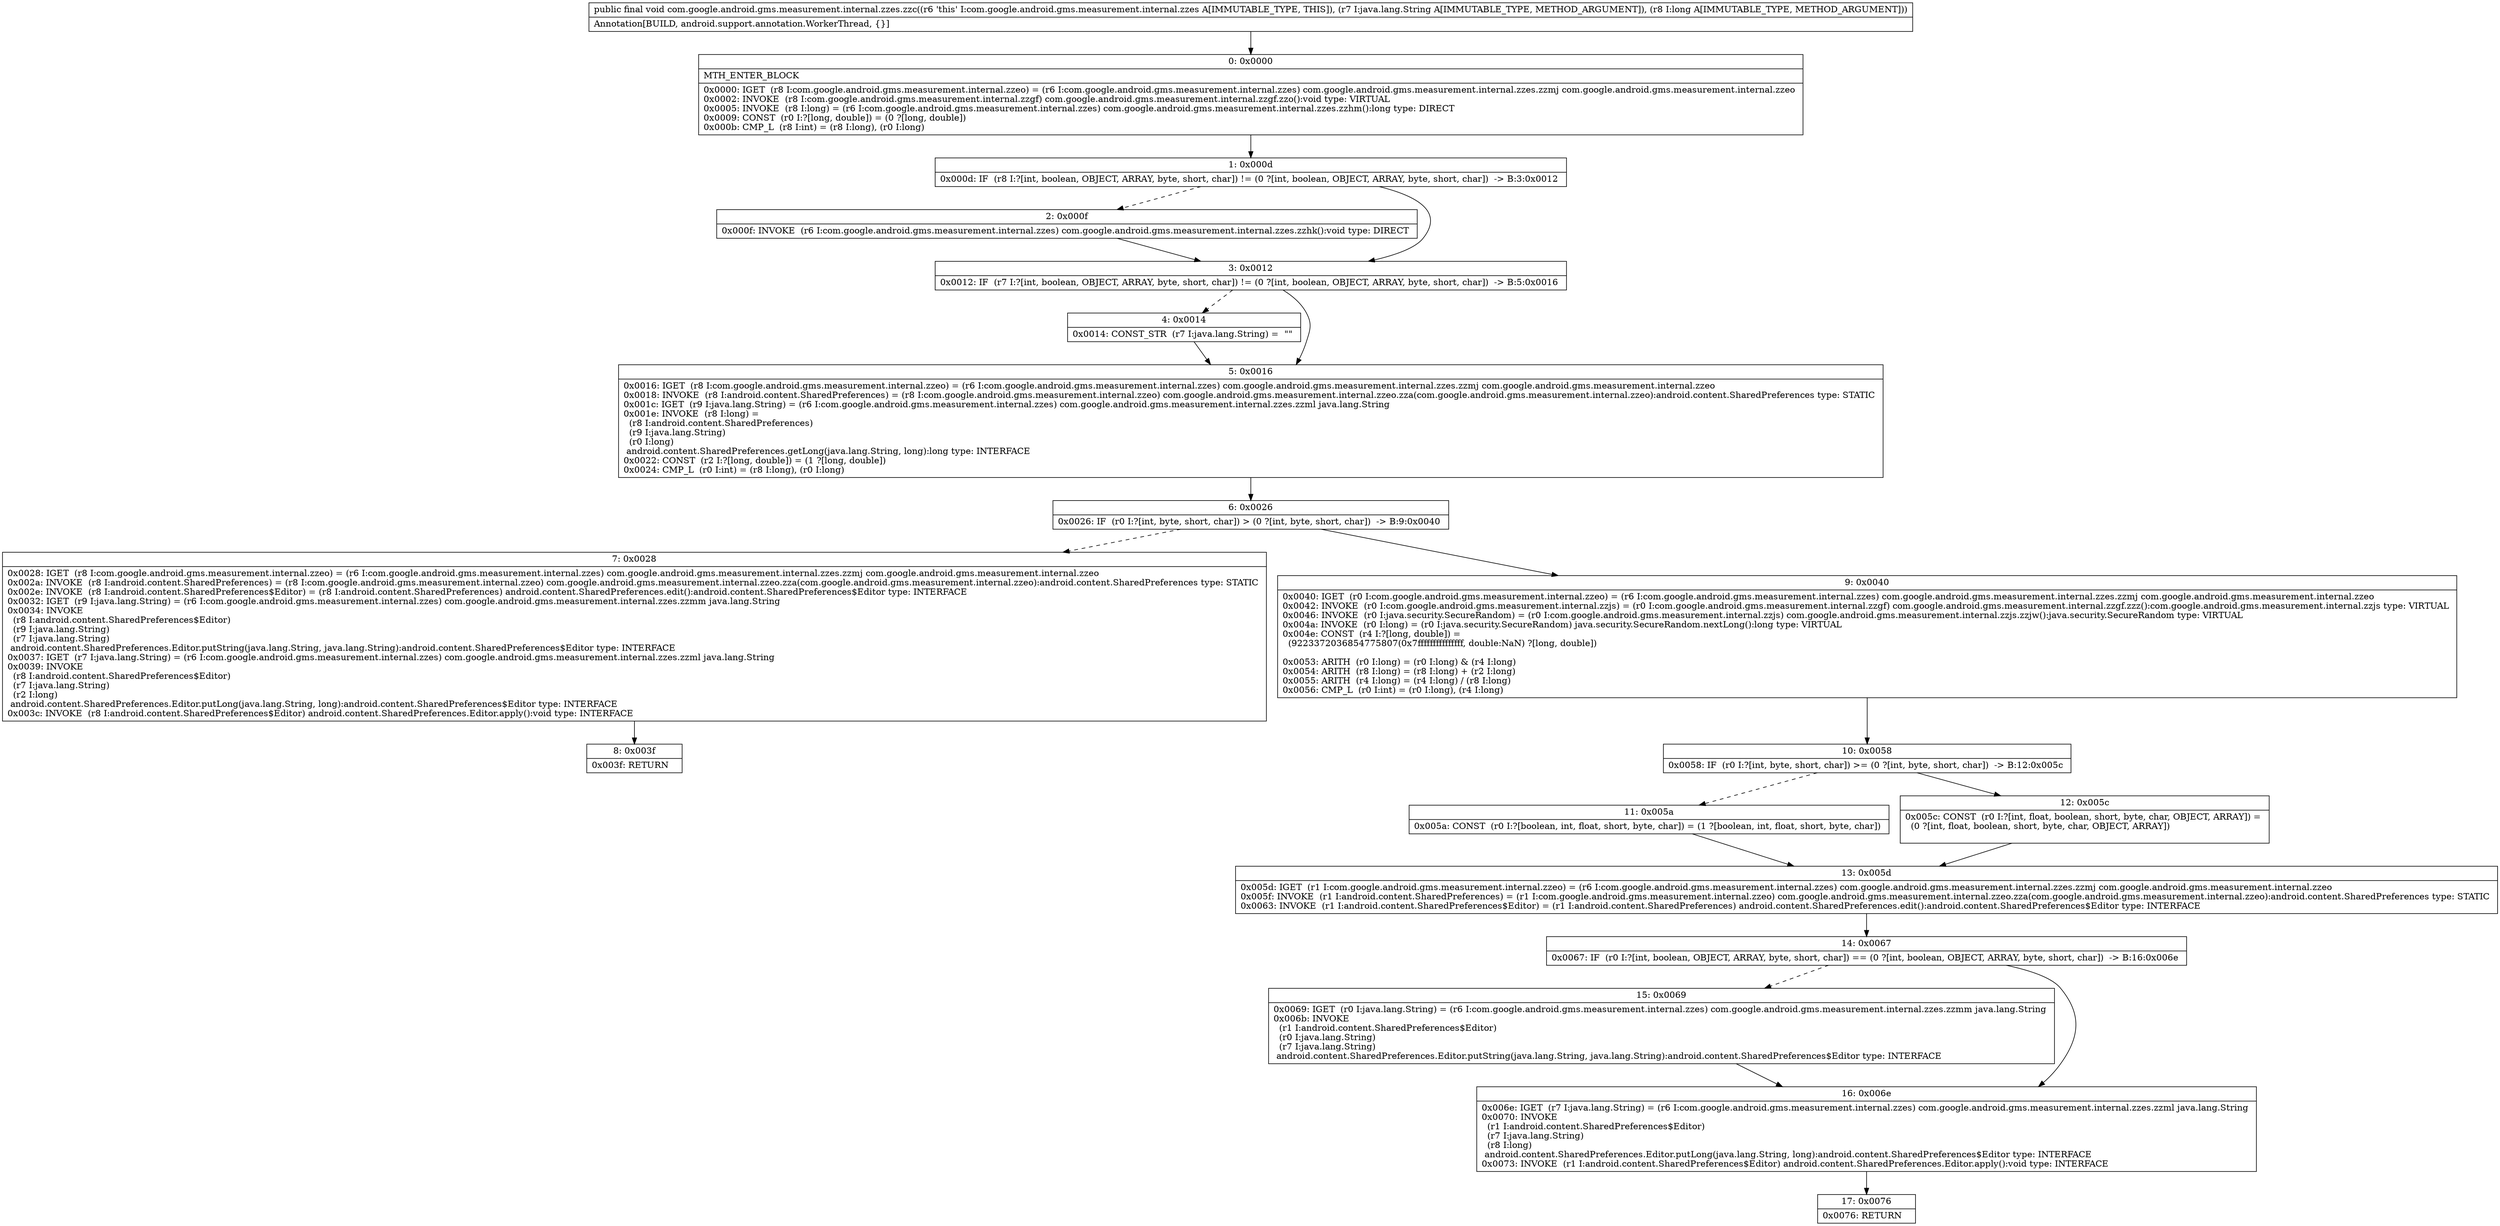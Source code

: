 digraph "CFG forcom.google.android.gms.measurement.internal.zzes.zzc(Ljava\/lang\/String;J)V" {
Node_0 [shape=record,label="{0\:\ 0x0000|MTH_ENTER_BLOCK\l|0x0000: IGET  (r8 I:com.google.android.gms.measurement.internal.zzeo) = (r6 I:com.google.android.gms.measurement.internal.zzes) com.google.android.gms.measurement.internal.zzes.zzmj com.google.android.gms.measurement.internal.zzeo \l0x0002: INVOKE  (r8 I:com.google.android.gms.measurement.internal.zzgf) com.google.android.gms.measurement.internal.zzgf.zzo():void type: VIRTUAL \l0x0005: INVOKE  (r8 I:long) = (r6 I:com.google.android.gms.measurement.internal.zzes) com.google.android.gms.measurement.internal.zzes.zzhm():long type: DIRECT \l0x0009: CONST  (r0 I:?[long, double]) = (0 ?[long, double]) \l0x000b: CMP_L  (r8 I:int) = (r8 I:long), (r0 I:long) \l}"];
Node_1 [shape=record,label="{1\:\ 0x000d|0x000d: IF  (r8 I:?[int, boolean, OBJECT, ARRAY, byte, short, char]) != (0 ?[int, boolean, OBJECT, ARRAY, byte, short, char])  \-\> B:3:0x0012 \l}"];
Node_2 [shape=record,label="{2\:\ 0x000f|0x000f: INVOKE  (r6 I:com.google.android.gms.measurement.internal.zzes) com.google.android.gms.measurement.internal.zzes.zzhk():void type: DIRECT \l}"];
Node_3 [shape=record,label="{3\:\ 0x0012|0x0012: IF  (r7 I:?[int, boolean, OBJECT, ARRAY, byte, short, char]) != (0 ?[int, boolean, OBJECT, ARRAY, byte, short, char])  \-\> B:5:0x0016 \l}"];
Node_4 [shape=record,label="{4\:\ 0x0014|0x0014: CONST_STR  (r7 I:java.lang.String) =  \"\" \l}"];
Node_5 [shape=record,label="{5\:\ 0x0016|0x0016: IGET  (r8 I:com.google.android.gms.measurement.internal.zzeo) = (r6 I:com.google.android.gms.measurement.internal.zzes) com.google.android.gms.measurement.internal.zzes.zzmj com.google.android.gms.measurement.internal.zzeo \l0x0018: INVOKE  (r8 I:android.content.SharedPreferences) = (r8 I:com.google.android.gms.measurement.internal.zzeo) com.google.android.gms.measurement.internal.zzeo.zza(com.google.android.gms.measurement.internal.zzeo):android.content.SharedPreferences type: STATIC \l0x001c: IGET  (r9 I:java.lang.String) = (r6 I:com.google.android.gms.measurement.internal.zzes) com.google.android.gms.measurement.internal.zzes.zzml java.lang.String \l0x001e: INVOKE  (r8 I:long) = \l  (r8 I:android.content.SharedPreferences)\l  (r9 I:java.lang.String)\l  (r0 I:long)\l android.content.SharedPreferences.getLong(java.lang.String, long):long type: INTERFACE \l0x0022: CONST  (r2 I:?[long, double]) = (1 ?[long, double]) \l0x0024: CMP_L  (r0 I:int) = (r8 I:long), (r0 I:long) \l}"];
Node_6 [shape=record,label="{6\:\ 0x0026|0x0026: IF  (r0 I:?[int, byte, short, char]) \> (0 ?[int, byte, short, char])  \-\> B:9:0x0040 \l}"];
Node_7 [shape=record,label="{7\:\ 0x0028|0x0028: IGET  (r8 I:com.google.android.gms.measurement.internal.zzeo) = (r6 I:com.google.android.gms.measurement.internal.zzes) com.google.android.gms.measurement.internal.zzes.zzmj com.google.android.gms.measurement.internal.zzeo \l0x002a: INVOKE  (r8 I:android.content.SharedPreferences) = (r8 I:com.google.android.gms.measurement.internal.zzeo) com.google.android.gms.measurement.internal.zzeo.zza(com.google.android.gms.measurement.internal.zzeo):android.content.SharedPreferences type: STATIC \l0x002e: INVOKE  (r8 I:android.content.SharedPreferences$Editor) = (r8 I:android.content.SharedPreferences) android.content.SharedPreferences.edit():android.content.SharedPreferences$Editor type: INTERFACE \l0x0032: IGET  (r9 I:java.lang.String) = (r6 I:com.google.android.gms.measurement.internal.zzes) com.google.android.gms.measurement.internal.zzes.zzmm java.lang.String \l0x0034: INVOKE  \l  (r8 I:android.content.SharedPreferences$Editor)\l  (r9 I:java.lang.String)\l  (r7 I:java.lang.String)\l android.content.SharedPreferences.Editor.putString(java.lang.String, java.lang.String):android.content.SharedPreferences$Editor type: INTERFACE \l0x0037: IGET  (r7 I:java.lang.String) = (r6 I:com.google.android.gms.measurement.internal.zzes) com.google.android.gms.measurement.internal.zzes.zzml java.lang.String \l0x0039: INVOKE  \l  (r8 I:android.content.SharedPreferences$Editor)\l  (r7 I:java.lang.String)\l  (r2 I:long)\l android.content.SharedPreferences.Editor.putLong(java.lang.String, long):android.content.SharedPreferences$Editor type: INTERFACE \l0x003c: INVOKE  (r8 I:android.content.SharedPreferences$Editor) android.content.SharedPreferences.Editor.apply():void type: INTERFACE \l}"];
Node_8 [shape=record,label="{8\:\ 0x003f|0x003f: RETURN   \l}"];
Node_9 [shape=record,label="{9\:\ 0x0040|0x0040: IGET  (r0 I:com.google.android.gms.measurement.internal.zzeo) = (r6 I:com.google.android.gms.measurement.internal.zzes) com.google.android.gms.measurement.internal.zzes.zzmj com.google.android.gms.measurement.internal.zzeo \l0x0042: INVOKE  (r0 I:com.google.android.gms.measurement.internal.zzjs) = (r0 I:com.google.android.gms.measurement.internal.zzgf) com.google.android.gms.measurement.internal.zzgf.zzz():com.google.android.gms.measurement.internal.zzjs type: VIRTUAL \l0x0046: INVOKE  (r0 I:java.security.SecureRandom) = (r0 I:com.google.android.gms.measurement.internal.zzjs) com.google.android.gms.measurement.internal.zzjs.zzjw():java.security.SecureRandom type: VIRTUAL \l0x004a: INVOKE  (r0 I:long) = (r0 I:java.security.SecureRandom) java.security.SecureRandom.nextLong():long type: VIRTUAL \l0x004e: CONST  (r4 I:?[long, double]) = \l  (9223372036854775807(0x7fffffffffffffff, double:NaN) ?[long, double])\l \l0x0053: ARITH  (r0 I:long) = (r0 I:long) & (r4 I:long) \l0x0054: ARITH  (r8 I:long) = (r8 I:long) + (r2 I:long) \l0x0055: ARITH  (r4 I:long) = (r4 I:long) \/ (r8 I:long) \l0x0056: CMP_L  (r0 I:int) = (r0 I:long), (r4 I:long) \l}"];
Node_10 [shape=record,label="{10\:\ 0x0058|0x0058: IF  (r0 I:?[int, byte, short, char]) \>= (0 ?[int, byte, short, char])  \-\> B:12:0x005c \l}"];
Node_11 [shape=record,label="{11\:\ 0x005a|0x005a: CONST  (r0 I:?[boolean, int, float, short, byte, char]) = (1 ?[boolean, int, float, short, byte, char]) \l}"];
Node_12 [shape=record,label="{12\:\ 0x005c|0x005c: CONST  (r0 I:?[int, float, boolean, short, byte, char, OBJECT, ARRAY]) = \l  (0 ?[int, float, boolean, short, byte, char, OBJECT, ARRAY])\l \l}"];
Node_13 [shape=record,label="{13\:\ 0x005d|0x005d: IGET  (r1 I:com.google.android.gms.measurement.internal.zzeo) = (r6 I:com.google.android.gms.measurement.internal.zzes) com.google.android.gms.measurement.internal.zzes.zzmj com.google.android.gms.measurement.internal.zzeo \l0x005f: INVOKE  (r1 I:android.content.SharedPreferences) = (r1 I:com.google.android.gms.measurement.internal.zzeo) com.google.android.gms.measurement.internal.zzeo.zza(com.google.android.gms.measurement.internal.zzeo):android.content.SharedPreferences type: STATIC \l0x0063: INVOKE  (r1 I:android.content.SharedPreferences$Editor) = (r1 I:android.content.SharedPreferences) android.content.SharedPreferences.edit():android.content.SharedPreferences$Editor type: INTERFACE \l}"];
Node_14 [shape=record,label="{14\:\ 0x0067|0x0067: IF  (r0 I:?[int, boolean, OBJECT, ARRAY, byte, short, char]) == (0 ?[int, boolean, OBJECT, ARRAY, byte, short, char])  \-\> B:16:0x006e \l}"];
Node_15 [shape=record,label="{15\:\ 0x0069|0x0069: IGET  (r0 I:java.lang.String) = (r6 I:com.google.android.gms.measurement.internal.zzes) com.google.android.gms.measurement.internal.zzes.zzmm java.lang.String \l0x006b: INVOKE  \l  (r1 I:android.content.SharedPreferences$Editor)\l  (r0 I:java.lang.String)\l  (r7 I:java.lang.String)\l android.content.SharedPreferences.Editor.putString(java.lang.String, java.lang.String):android.content.SharedPreferences$Editor type: INTERFACE \l}"];
Node_16 [shape=record,label="{16\:\ 0x006e|0x006e: IGET  (r7 I:java.lang.String) = (r6 I:com.google.android.gms.measurement.internal.zzes) com.google.android.gms.measurement.internal.zzes.zzml java.lang.String \l0x0070: INVOKE  \l  (r1 I:android.content.SharedPreferences$Editor)\l  (r7 I:java.lang.String)\l  (r8 I:long)\l android.content.SharedPreferences.Editor.putLong(java.lang.String, long):android.content.SharedPreferences$Editor type: INTERFACE \l0x0073: INVOKE  (r1 I:android.content.SharedPreferences$Editor) android.content.SharedPreferences.Editor.apply():void type: INTERFACE \l}"];
Node_17 [shape=record,label="{17\:\ 0x0076|0x0076: RETURN   \l}"];
MethodNode[shape=record,label="{public final void com.google.android.gms.measurement.internal.zzes.zzc((r6 'this' I:com.google.android.gms.measurement.internal.zzes A[IMMUTABLE_TYPE, THIS]), (r7 I:java.lang.String A[IMMUTABLE_TYPE, METHOD_ARGUMENT]), (r8 I:long A[IMMUTABLE_TYPE, METHOD_ARGUMENT]))  | Annotation[BUILD, android.support.annotation.WorkerThread, \{\}]\l}"];
MethodNode -> Node_0;
Node_0 -> Node_1;
Node_1 -> Node_2[style=dashed];
Node_1 -> Node_3;
Node_2 -> Node_3;
Node_3 -> Node_4[style=dashed];
Node_3 -> Node_5;
Node_4 -> Node_5;
Node_5 -> Node_6;
Node_6 -> Node_7[style=dashed];
Node_6 -> Node_9;
Node_7 -> Node_8;
Node_9 -> Node_10;
Node_10 -> Node_11[style=dashed];
Node_10 -> Node_12;
Node_11 -> Node_13;
Node_12 -> Node_13;
Node_13 -> Node_14;
Node_14 -> Node_15[style=dashed];
Node_14 -> Node_16;
Node_15 -> Node_16;
Node_16 -> Node_17;
}

